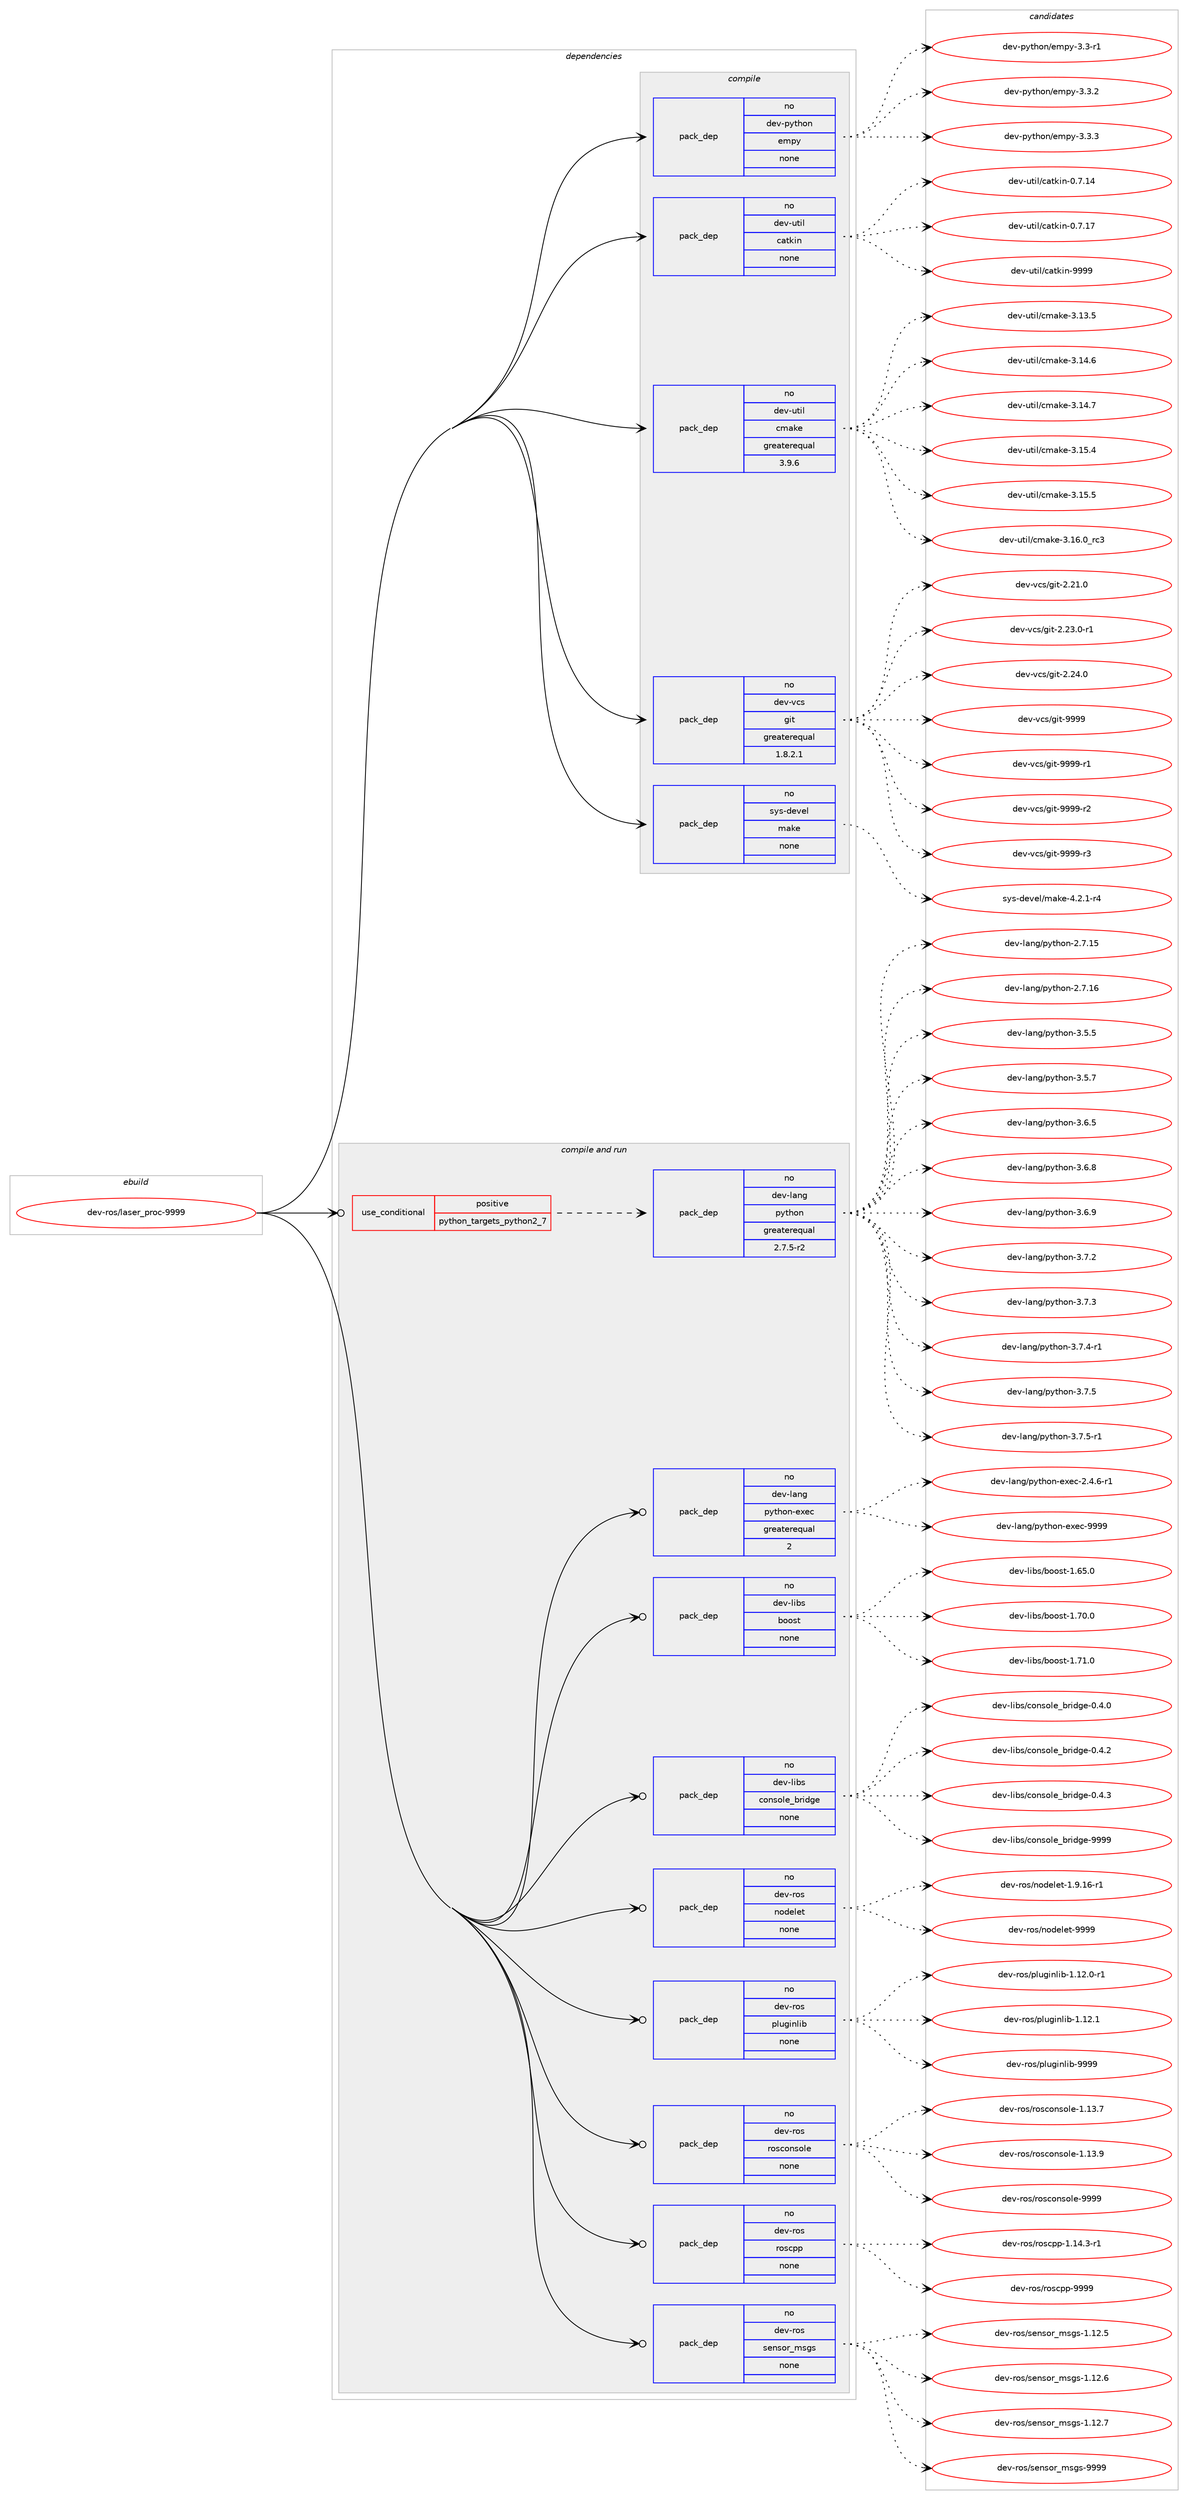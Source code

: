 digraph prolog {

# *************
# Graph options
# *************

newrank=true;
concentrate=true;
compound=true;
graph [rankdir=LR,fontname=Helvetica,fontsize=10,ranksep=1.5];#, ranksep=2.5, nodesep=0.2];
edge  [arrowhead=vee];
node  [fontname=Helvetica,fontsize=10];

# **********
# The ebuild
# **********

subgraph cluster_leftcol {
color=gray;
rank=same;
label=<<i>ebuild</i>>;
id [label="dev-ros/laser_proc-9999", color=red, width=4, href="../dev-ros/laser_proc-9999.svg"];
}

# ****************
# The dependencies
# ****************

subgraph cluster_midcol {
color=gray;
label=<<i>dependencies</i>>;
subgraph cluster_compile {
fillcolor="#eeeeee";
style=filled;
label=<<i>compile</i>>;
subgraph pack489871 {
dependency655489 [label=<<TABLE BORDER="0" CELLBORDER="1" CELLSPACING="0" CELLPADDING="4" WIDTH="220"><TR><TD ROWSPAN="6" CELLPADDING="30">pack_dep</TD></TR><TR><TD WIDTH="110">no</TD></TR><TR><TD>dev-python</TD></TR><TR><TD>empy</TD></TR><TR><TD>none</TD></TR><TR><TD></TD></TR></TABLE>>, shape=none, color=blue];
}
id:e -> dependency655489:w [weight=20,style="solid",arrowhead="vee"];
subgraph pack489872 {
dependency655490 [label=<<TABLE BORDER="0" CELLBORDER="1" CELLSPACING="0" CELLPADDING="4" WIDTH="220"><TR><TD ROWSPAN="6" CELLPADDING="30">pack_dep</TD></TR><TR><TD WIDTH="110">no</TD></TR><TR><TD>dev-util</TD></TR><TR><TD>catkin</TD></TR><TR><TD>none</TD></TR><TR><TD></TD></TR></TABLE>>, shape=none, color=blue];
}
id:e -> dependency655490:w [weight=20,style="solid",arrowhead="vee"];
subgraph pack489873 {
dependency655491 [label=<<TABLE BORDER="0" CELLBORDER="1" CELLSPACING="0" CELLPADDING="4" WIDTH="220"><TR><TD ROWSPAN="6" CELLPADDING="30">pack_dep</TD></TR><TR><TD WIDTH="110">no</TD></TR><TR><TD>dev-util</TD></TR><TR><TD>cmake</TD></TR><TR><TD>greaterequal</TD></TR><TR><TD>3.9.6</TD></TR></TABLE>>, shape=none, color=blue];
}
id:e -> dependency655491:w [weight=20,style="solid",arrowhead="vee"];
subgraph pack489874 {
dependency655492 [label=<<TABLE BORDER="0" CELLBORDER="1" CELLSPACING="0" CELLPADDING="4" WIDTH="220"><TR><TD ROWSPAN="6" CELLPADDING="30">pack_dep</TD></TR><TR><TD WIDTH="110">no</TD></TR><TR><TD>dev-vcs</TD></TR><TR><TD>git</TD></TR><TR><TD>greaterequal</TD></TR><TR><TD>1.8.2.1</TD></TR></TABLE>>, shape=none, color=blue];
}
id:e -> dependency655492:w [weight=20,style="solid",arrowhead="vee"];
subgraph pack489875 {
dependency655493 [label=<<TABLE BORDER="0" CELLBORDER="1" CELLSPACING="0" CELLPADDING="4" WIDTH="220"><TR><TD ROWSPAN="6" CELLPADDING="30">pack_dep</TD></TR><TR><TD WIDTH="110">no</TD></TR><TR><TD>sys-devel</TD></TR><TR><TD>make</TD></TR><TR><TD>none</TD></TR><TR><TD></TD></TR></TABLE>>, shape=none, color=blue];
}
id:e -> dependency655493:w [weight=20,style="solid",arrowhead="vee"];
}
subgraph cluster_compileandrun {
fillcolor="#eeeeee";
style=filled;
label=<<i>compile and run</i>>;
subgraph cond153712 {
dependency655494 [label=<<TABLE BORDER="0" CELLBORDER="1" CELLSPACING="0" CELLPADDING="4"><TR><TD ROWSPAN="3" CELLPADDING="10">use_conditional</TD></TR><TR><TD>positive</TD></TR><TR><TD>python_targets_python2_7</TD></TR></TABLE>>, shape=none, color=red];
subgraph pack489876 {
dependency655495 [label=<<TABLE BORDER="0" CELLBORDER="1" CELLSPACING="0" CELLPADDING="4" WIDTH="220"><TR><TD ROWSPAN="6" CELLPADDING="30">pack_dep</TD></TR><TR><TD WIDTH="110">no</TD></TR><TR><TD>dev-lang</TD></TR><TR><TD>python</TD></TR><TR><TD>greaterequal</TD></TR><TR><TD>2.7.5-r2</TD></TR></TABLE>>, shape=none, color=blue];
}
dependency655494:e -> dependency655495:w [weight=20,style="dashed",arrowhead="vee"];
}
id:e -> dependency655494:w [weight=20,style="solid",arrowhead="odotvee"];
subgraph pack489877 {
dependency655496 [label=<<TABLE BORDER="0" CELLBORDER="1" CELLSPACING="0" CELLPADDING="4" WIDTH="220"><TR><TD ROWSPAN="6" CELLPADDING="30">pack_dep</TD></TR><TR><TD WIDTH="110">no</TD></TR><TR><TD>dev-lang</TD></TR><TR><TD>python-exec</TD></TR><TR><TD>greaterequal</TD></TR><TR><TD>2</TD></TR></TABLE>>, shape=none, color=blue];
}
id:e -> dependency655496:w [weight=20,style="solid",arrowhead="odotvee"];
subgraph pack489878 {
dependency655497 [label=<<TABLE BORDER="0" CELLBORDER="1" CELLSPACING="0" CELLPADDING="4" WIDTH="220"><TR><TD ROWSPAN="6" CELLPADDING="30">pack_dep</TD></TR><TR><TD WIDTH="110">no</TD></TR><TR><TD>dev-libs</TD></TR><TR><TD>boost</TD></TR><TR><TD>none</TD></TR><TR><TD></TD></TR></TABLE>>, shape=none, color=blue];
}
id:e -> dependency655497:w [weight=20,style="solid",arrowhead="odotvee"];
subgraph pack489879 {
dependency655498 [label=<<TABLE BORDER="0" CELLBORDER="1" CELLSPACING="0" CELLPADDING="4" WIDTH="220"><TR><TD ROWSPAN="6" CELLPADDING="30">pack_dep</TD></TR><TR><TD WIDTH="110">no</TD></TR><TR><TD>dev-libs</TD></TR><TR><TD>console_bridge</TD></TR><TR><TD>none</TD></TR><TR><TD></TD></TR></TABLE>>, shape=none, color=blue];
}
id:e -> dependency655498:w [weight=20,style="solid",arrowhead="odotvee"];
subgraph pack489880 {
dependency655499 [label=<<TABLE BORDER="0" CELLBORDER="1" CELLSPACING="0" CELLPADDING="4" WIDTH="220"><TR><TD ROWSPAN="6" CELLPADDING="30">pack_dep</TD></TR><TR><TD WIDTH="110">no</TD></TR><TR><TD>dev-ros</TD></TR><TR><TD>nodelet</TD></TR><TR><TD>none</TD></TR><TR><TD></TD></TR></TABLE>>, shape=none, color=blue];
}
id:e -> dependency655499:w [weight=20,style="solid",arrowhead="odotvee"];
subgraph pack489881 {
dependency655500 [label=<<TABLE BORDER="0" CELLBORDER="1" CELLSPACING="0" CELLPADDING="4" WIDTH="220"><TR><TD ROWSPAN="6" CELLPADDING="30">pack_dep</TD></TR><TR><TD WIDTH="110">no</TD></TR><TR><TD>dev-ros</TD></TR><TR><TD>pluginlib</TD></TR><TR><TD>none</TD></TR><TR><TD></TD></TR></TABLE>>, shape=none, color=blue];
}
id:e -> dependency655500:w [weight=20,style="solid",arrowhead="odotvee"];
subgraph pack489882 {
dependency655501 [label=<<TABLE BORDER="0" CELLBORDER="1" CELLSPACING="0" CELLPADDING="4" WIDTH="220"><TR><TD ROWSPAN="6" CELLPADDING="30">pack_dep</TD></TR><TR><TD WIDTH="110">no</TD></TR><TR><TD>dev-ros</TD></TR><TR><TD>rosconsole</TD></TR><TR><TD>none</TD></TR><TR><TD></TD></TR></TABLE>>, shape=none, color=blue];
}
id:e -> dependency655501:w [weight=20,style="solid",arrowhead="odotvee"];
subgraph pack489883 {
dependency655502 [label=<<TABLE BORDER="0" CELLBORDER="1" CELLSPACING="0" CELLPADDING="4" WIDTH="220"><TR><TD ROWSPAN="6" CELLPADDING="30">pack_dep</TD></TR><TR><TD WIDTH="110">no</TD></TR><TR><TD>dev-ros</TD></TR><TR><TD>roscpp</TD></TR><TR><TD>none</TD></TR><TR><TD></TD></TR></TABLE>>, shape=none, color=blue];
}
id:e -> dependency655502:w [weight=20,style="solid",arrowhead="odotvee"];
subgraph pack489884 {
dependency655503 [label=<<TABLE BORDER="0" CELLBORDER="1" CELLSPACING="0" CELLPADDING="4" WIDTH="220"><TR><TD ROWSPAN="6" CELLPADDING="30">pack_dep</TD></TR><TR><TD WIDTH="110">no</TD></TR><TR><TD>dev-ros</TD></TR><TR><TD>sensor_msgs</TD></TR><TR><TD>none</TD></TR><TR><TD></TD></TR></TABLE>>, shape=none, color=blue];
}
id:e -> dependency655503:w [weight=20,style="solid",arrowhead="odotvee"];
}
subgraph cluster_run {
fillcolor="#eeeeee";
style=filled;
label=<<i>run</i>>;
}
}

# **************
# The candidates
# **************

subgraph cluster_choices {
rank=same;
color=gray;
label=<<i>candidates</i>>;

subgraph choice489871 {
color=black;
nodesep=1;
choice1001011184511212111610411111047101109112121455146514511449 [label="dev-python/empy-3.3-r1", color=red, width=4,href="../dev-python/empy-3.3-r1.svg"];
choice1001011184511212111610411111047101109112121455146514650 [label="dev-python/empy-3.3.2", color=red, width=4,href="../dev-python/empy-3.3.2.svg"];
choice1001011184511212111610411111047101109112121455146514651 [label="dev-python/empy-3.3.3", color=red, width=4,href="../dev-python/empy-3.3.3.svg"];
dependency655489:e -> choice1001011184511212111610411111047101109112121455146514511449:w [style=dotted,weight="100"];
dependency655489:e -> choice1001011184511212111610411111047101109112121455146514650:w [style=dotted,weight="100"];
dependency655489:e -> choice1001011184511212111610411111047101109112121455146514651:w [style=dotted,weight="100"];
}
subgraph choice489872 {
color=black;
nodesep=1;
choice1001011184511711610510847999711610710511045484655464952 [label="dev-util/catkin-0.7.14", color=red, width=4,href="../dev-util/catkin-0.7.14.svg"];
choice1001011184511711610510847999711610710511045484655464955 [label="dev-util/catkin-0.7.17", color=red, width=4,href="../dev-util/catkin-0.7.17.svg"];
choice100101118451171161051084799971161071051104557575757 [label="dev-util/catkin-9999", color=red, width=4,href="../dev-util/catkin-9999.svg"];
dependency655490:e -> choice1001011184511711610510847999711610710511045484655464952:w [style=dotted,weight="100"];
dependency655490:e -> choice1001011184511711610510847999711610710511045484655464955:w [style=dotted,weight="100"];
dependency655490:e -> choice100101118451171161051084799971161071051104557575757:w [style=dotted,weight="100"];
}
subgraph choice489873 {
color=black;
nodesep=1;
choice1001011184511711610510847991099710710145514649514653 [label="dev-util/cmake-3.13.5", color=red, width=4,href="../dev-util/cmake-3.13.5.svg"];
choice1001011184511711610510847991099710710145514649524654 [label="dev-util/cmake-3.14.6", color=red, width=4,href="../dev-util/cmake-3.14.6.svg"];
choice1001011184511711610510847991099710710145514649524655 [label="dev-util/cmake-3.14.7", color=red, width=4,href="../dev-util/cmake-3.14.7.svg"];
choice1001011184511711610510847991099710710145514649534652 [label="dev-util/cmake-3.15.4", color=red, width=4,href="../dev-util/cmake-3.15.4.svg"];
choice1001011184511711610510847991099710710145514649534653 [label="dev-util/cmake-3.15.5", color=red, width=4,href="../dev-util/cmake-3.15.5.svg"];
choice1001011184511711610510847991099710710145514649544648951149951 [label="dev-util/cmake-3.16.0_rc3", color=red, width=4,href="../dev-util/cmake-3.16.0_rc3.svg"];
dependency655491:e -> choice1001011184511711610510847991099710710145514649514653:w [style=dotted,weight="100"];
dependency655491:e -> choice1001011184511711610510847991099710710145514649524654:w [style=dotted,weight="100"];
dependency655491:e -> choice1001011184511711610510847991099710710145514649524655:w [style=dotted,weight="100"];
dependency655491:e -> choice1001011184511711610510847991099710710145514649534652:w [style=dotted,weight="100"];
dependency655491:e -> choice1001011184511711610510847991099710710145514649534653:w [style=dotted,weight="100"];
dependency655491:e -> choice1001011184511711610510847991099710710145514649544648951149951:w [style=dotted,weight="100"];
}
subgraph choice489874 {
color=black;
nodesep=1;
choice10010111845118991154710310511645504650494648 [label="dev-vcs/git-2.21.0", color=red, width=4,href="../dev-vcs/git-2.21.0.svg"];
choice100101118451189911547103105116455046505146484511449 [label="dev-vcs/git-2.23.0-r1", color=red, width=4,href="../dev-vcs/git-2.23.0-r1.svg"];
choice10010111845118991154710310511645504650524648 [label="dev-vcs/git-2.24.0", color=red, width=4,href="../dev-vcs/git-2.24.0.svg"];
choice1001011184511899115471031051164557575757 [label="dev-vcs/git-9999", color=red, width=4,href="../dev-vcs/git-9999.svg"];
choice10010111845118991154710310511645575757574511449 [label="dev-vcs/git-9999-r1", color=red, width=4,href="../dev-vcs/git-9999-r1.svg"];
choice10010111845118991154710310511645575757574511450 [label="dev-vcs/git-9999-r2", color=red, width=4,href="../dev-vcs/git-9999-r2.svg"];
choice10010111845118991154710310511645575757574511451 [label="dev-vcs/git-9999-r3", color=red, width=4,href="../dev-vcs/git-9999-r3.svg"];
dependency655492:e -> choice10010111845118991154710310511645504650494648:w [style=dotted,weight="100"];
dependency655492:e -> choice100101118451189911547103105116455046505146484511449:w [style=dotted,weight="100"];
dependency655492:e -> choice10010111845118991154710310511645504650524648:w [style=dotted,weight="100"];
dependency655492:e -> choice1001011184511899115471031051164557575757:w [style=dotted,weight="100"];
dependency655492:e -> choice10010111845118991154710310511645575757574511449:w [style=dotted,weight="100"];
dependency655492:e -> choice10010111845118991154710310511645575757574511450:w [style=dotted,weight="100"];
dependency655492:e -> choice10010111845118991154710310511645575757574511451:w [style=dotted,weight="100"];
}
subgraph choice489875 {
color=black;
nodesep=1;
choice1151211154510010111810110847109971071014552465046494511452 [label="sys-devel/make-4.2.1-r4", color=red, width=4,href="../sys-devel/make-4.2.1-r4.svg"];
dependency655493:e -> choice1151211154510010111810110847109971071014552465046494511452:w [style=dotted,weight="100"];
}
subgraph choice489876 {
color=black;
nodesep=1;
choice10010111845108971101034711212111610411111045504655464953 [label="dev-lang/python-2.7.15", color=red, width=4,href="../dev-lang/python-2.7.15.svg"];
choice10010111845108971101034711212111610411111045504655464954 [label="dev-lang/python-2.7.16", color=red, width=4,href="../dev-lang/python-2.7.16.svg"];
choice100101118451089711010347112121116104111110455146534653 [label="dev-lang/python-3.5.5", color=red, width=4,href="../dev-lang/python-3.5.5.svg"];
choice100101118451089711010347112121116104111110455146534655 [label="dev-lang/python-3.5.7", color=red, width=4,href="../dev-lang/python-3.5.7.svg"];
choice100101118451089711010347112121116104111110455146544653 [label="dev-lang/python-3.6.5", color=red, width=4,href="../dev-lang/python-3.6.5.svg"];
choice100101118451089711010347112121116104111110455146544656 [label="dev-lang/python-3.6.8", color=red, width=4,href="../dev-lang/python-3.6.8.svg"];
choice100101118451089711010347112121116104111110455146544657 [label="dev-lang/python-3.6.9", color=red, width=4,href="../dev-lang/python-3.6.9.svg"];
choice100101118451089711010347112121116104111110455146554650 [label="dev-lang/python-3.7.2", color=red, width=4,href="../dev-lang/python-3.7.2.svg"];
choice100101118451089711010347112121116104111110455146554651 [label="dev-lang/python-3.7.3", color=red, width=4,href="../dev-lang/python-3.7.3.svg"];
choice1001011184510897110103471121211161041111104551465546524511449 [label="dev-lang/python-3.7.4-r1", color=red, width=4,href="../dev-lang/python-3.7.4-r1.svg"];
choice100101118451089711010347112121116104111110455146554653 [label="dev-lang/python-3.7.5", color=red, width=4,href="../dev-lang/python-3.7.5.svg"];
choice1001011184510897110103471121211161041111104551465546534511449 [label="dev-lang/python-3.7.5-r1", color=red, width=4,href="../dev-lang/python-3.7.5-r1.svg"];
dependency655495:e -> choice10010111845108971101034711212111610411111045504655464953:w [style=dotted,weight="100"];
dependency655495:e -> choice10010111845108971101034711212111610411111045504655464954:w [style=dotted,weight="100"];
dependency655495:e -> choice100101118451089711010347112121116104111110455146534653:w [style=dotted,weight="100"];
dependency655495:e -> choice100101118451089711010347112121116104111110455146534655:w [style=dotted,weight="100"];
dependency655495:e -> choice100101118451089711010347112121116104111110455146544653:w [style=dotted,weight="100"];
dependency655495:e -> choice100101118451089711010347112121116104111110455146544656:w [style=dotted,weight="100"];
dependency655495:e -> choice100101118451089711010347112121116104111110455146544657:w [style=dotted,weight="100"];
dependency655495:e -> choice100101118451089711010347112121116104111110455146554650:w [style=dotted,weight="100"];
dependency655495:e -> choice100101118451089711010347112121116104111110455146554651:w [style=dotted,weight="100"];
dependency655495:e -> choice1001011184510897110103471121211161041111104551465546524511449:w [style=dotted,weight="100"];
dependency655495:e -> choice100101118451089711010347112121116104111110455146554653:w [style=dotted,weight="100"];
dependency655495:e -> choice1001011184510897110103471121211161041111104551465546534511449:w [style=dotted,weight="100"];
}
subgraph choice489877 {
color=black;
nodesep=1;
choice10010111845108971101034711212111610411111045101120101994550465246544511449 [label="dev-lang/python-exec-2.4.6-r1", color=red, width=4,href="../dev-lang/python-exec-2.4.6-r1.svg"];
choice10010111845108971101034711212111610411111045101120101994557575757 [label="dev-lang/python-exec-9999", color=red, width=4,href="../dev-lang/python-exec-9999.svg"];
dependency655496:e -> choice10010111845108971101034711212111610411111045101120101994550465246544511449:w [style=dotted,weight="100"];
dependency655496:e -> choice10010111845108971101034711212111610411111045101120101994557575757:w [style=dotted,weight="100"];
}
subgraph choice489878 {
color=black;
nodesep=1;
choice1001011184510810598115479811111111511645494654534648 [label="dev-libs/boost-1.65.0", color=red, width=4,href="../dev-libs/boost-1.65.0.svg"];
choice1001011184510810598115479811111111511645494655484648 [label="dev-libs/boost-1.70.0", color=red, width=4,href="../dev-libs/boost-1.70.0.svg"];
choice1001011184510810598115479811111111511645494655494648 [label="dev-libs/boost-1.71.0", color=red, width=4,href="../dev-libs/boost-1.71.0.svg"];
dependency655497:e -> choice1001011184510810598115479811111111511645494654534648:w [style=dotted,weight="100"];
dependency655497:e -> choice1001011184510810598115479811111111511645494655484648:w [style=dotted,weight="100"];
dependency655497:e -> choice1001011184510810598115479811111111511645494655494648:w [style=dotted,weight="100"];
}
subgraph choice489879 {
color=black;
nodesep=1;
choice100101118451081059811547991111101151111081019598114105100103101454846524648 [label="dev-libs/console_bridge-0.4.0", color=red, width=4,href="../dev-libs/console_bridge-0.4.0.svg"];
choice100101118451081059811547991111101151111081019598114105100103101454846524650 [label="dev-libs/console_bridge-0.4.2", color=red, width=4,href="../dev-libs/console_bridge-0.4.2.svg"];
choice100101118451081059811547991111101151111081019598114105100103101454846524651 [label="dev-libs/console_bridge-0.4.3", color=red, width=4,href="../dev-libs/console_bridge-0.4.3.svg"];
choice1001011184510810598115479911111011511110810195981141051001031014557575757 [label="dev-libs/console_bridge-9999", color=red, width=4,href="../dev-libs/console_bridge-9999.svg"];
dependency655498:e -> choice100101118451081059811547991111101151111081019598114105100103101454846524648:w [style=dotted,weight="100"];
dependency655498:e -> choice100101118451081059811547991111101151111081019598114105100103101454846524650:w [style=dotted,weight="100"];
dependency655498:e -> choice100101118451081059811547991111101151111081019598114105100103101454846524651:w [style=dotted,weight="100"];
dependency655498:e -> choice1001011184510810598115479911111011511110810195981141051001031014557575757:w [style=dotted,weight="100"];
}
subgraph choice489880 {
color=black;
nodesep=1;
choice1001011184511411111547110111100101108101116454946574649544511449 [label="dev-ros/nodelet-1.9.16-r1", color=red, width=4,href="../dev-ros/nodelet-1.9.16-r1.svg"];
choice10010111845114111115471101111001011081011164557575757 [label="dev-ros/nodelet-9999", color=red, width=4,href="../dev-ros/nodelet-9999.svg"];
dependency655499:e -> choice1001011184511411111547110111100101108101116454946574649544511449:w [style=dotted,weight="100"];
dependency655499:e -> choice10010111845114111115471101111001011081011164557575757:w [style=dotted,weight="100"];
}
subgraph choice489881 {
color=black;
nodesep=1;
choice100101118451141111154711210811710310511010810598454946495046484511449 [label="dev-ros/pluginlib-1.12.0-r1", color=red, width=4,href="../dev-ros/pluginlib-1.12.0-r1.svg"];
choice10010111845114111115471121081171031051101081059845494649504649 [label="dev-ros/pluginlib-1.12.1", color=red, width=4,href="../dev-ros/pluginlib-1.12.1.svg"];
choice1001011184511411111547112108117103105110108105984557575757 [label="dev-ros/pluginlib-9999", color=red, width=4,href="../dev-ros/pluginlib-9999.svg"];
dependency655500:e -> choice100101118451141111154711210811710310511010810598454946495046484511449:w [style=dotted,weight="100"];
dependency655500:e -> choice10010111845114111115471121081171031051101081059845494649504649:w [style=dotted,weight="100"];
dependency655500:e -> choice1001011184511411111547112108117103105110108105984557575757:w [style=dotted,weight="100"];
}
subgraph choice489882 {
color=black;
nodesep=1;
choice10010111845114111115471141111159911111011511110810145494649514655 [label="dev-ros/rosconsole-1.13.7", color=red, width=4,href="../dev-ros/rosconsole-1.13.7.svg"];
choice10010111845114111115471141111159911111011511110810145494649514657 [label="dev-ros/rosconsole-1.13.9", color=red, width=4,href="../dev-ros/rosconsole-1.13.9.svg"];
choice1001011184511411111547114111115991111101151111081014557575757 [label="dev-ros/rosconsole-9999", color=red, width=4,href="../dev-ros/rosconsole-9999.svg"];
dependency655501:e -> choice10010111845114111115471141111159911111011511110810145494649514655:w [style=dotted,weight="100"];
dependency655501:e -> choice10010111845114111115471141111159911111011511110810145494649514657:w [style=dotted,weight="100"];
dependency655501:e -> choice1001011184511411111547114111115991111101151111081014557575757:w [style=dotted,weight="100"];
}
subgraph choice489883 {
color=black;
nodesep=1;
choice100101118451141111154711411111599112112454946495246514511449 [label="dev-ros/roscpp-1.14.3-r1", color=red, width=4,href="../dev-ros/roscpp-1.14.3-r1.svg"];
choice1001011184511411111547114111115991121124557575757 [label="dev-ros/roscpp-9999", color=red, width=4,href="../dev-ros/roscpp-9999.svg"];
dependency655502:e -> choice100101118451141111154711411111599112112454946495246514511449:w [style=dotted,weight="100"];
dependency655502:e -> choice1001011184511411111547114111115991121124557575757:w [style=dotted,weight="100"];
}
subgraph choice489884 {
color=black;
nodesep=1;
choice10010111845114111115471151011101151111149510911510311545494649504653 [label="dev-ros/sensor_msgs-1.12.5", color=red, width=4,href="../dev-ros/sensor_msgs-1.12.5.svg"];
choice10010111845114111115471151011101151111149510911510311545494649504654 [label="dev-ros/sensor_msgs-1.12.6", color=red, width=4,href="../dev-ros/sensor_msgs-1.12.6.svg"];
choice10010111845114111115471151011101151111149510911510311545494649504655 [label="dev-ros/sensor_msgs-1.12.7", color=red, width=4,href="../dev-ros/sensor_msgs-1.12.7.svg"];
choice1001011184511411111547115101110115111114951091151031154557575757 [label="dev-ros/sensor_msgs-9999", color=red, width=4,href="../dev-ros/sensor_msgs-9999.svg"];
dependency655503:e -> choice10010111845114111115471151011101151111149510911510311545494649504653:w [style=dotted,weight="100"];
dependency655503:e -> choice10010111845114111115471151011101151111149510911510311545494649504654:w [style=dotted,weight="100"];
dependency655503:e -> choice10010111845114111115471151011101151111149510911510311545494649504655:w [style=dotted,weight="100"];
dependency655503:e -> choice1001011184511411111547115101110115111114951091151031154557575757:w [style=dotted,weight="100"];
}
}

}
